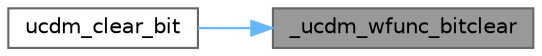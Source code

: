 digraph "_ucdm_wfunc_bitclear"
{
 // INTERACTIVE_SVG=YES
 // LATEX_PDF_SIZE
  bgcolor="transparent";
  edge [fontname=Helvetica,fontsize=10,labelfontname=Helvetica,labelfontsize=10];
  node [fontname=Helvetica,fontsize=10,shape=box,height=0.2,width=0.4];
  rankdir="RL";
  Node1 [id="Node000001",label="_ucdm_wfunc_bitclear",height=0.2,width=0.4,color="gray40", fillcolor="grey60", style="filled", fontcolor="black",tooltip=" "];
  Node1 -> Node2 [id="edge1_Node000001_Node000002",dir="back",color="steelblue1",style="solid",tooltip=" "];
  Node2 [id="Node000002",label="ucdm_clear_bit",height=0.2,width=0.4,color="grey40", fillcolor="white", style="filled",URL="$ucdm_8c.html#acfc84fe0eb923e844eda3dc689bb6921",tooltip="Clear a UCDM bit from protocol."];
}

